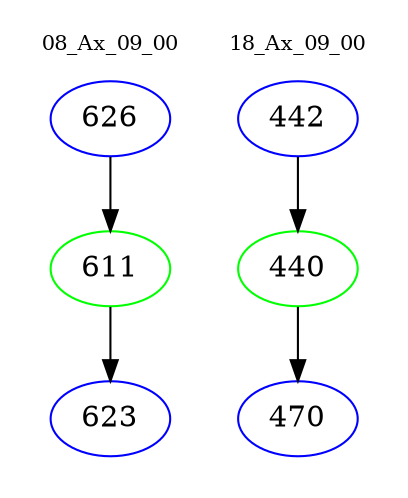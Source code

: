 digraph{
subgraph cluster_0 {
color = white
label = "08_Ax_09_00";
fontsize=10;
T0_626 [label="626", color="blue"]
T0_626 -> T0_611 [color="black"]
T0_611 [label="611", color="green"]
T0_611 -> T0_623 [color="black"]
T0_623 [label="623", color="blue"]
}
subgraph cluster_1 {
color = white
label = "18_Ax_09_00";
fontsize=10;
T1_442 [label="442", color="blue"]
T1_442 -> T1_440 [color="black"]
T1_440 [label="440", color="green"]
T1_440 -> T1_470 [color="black"]
T1_470 [label="470", color="blue"]
}
}
